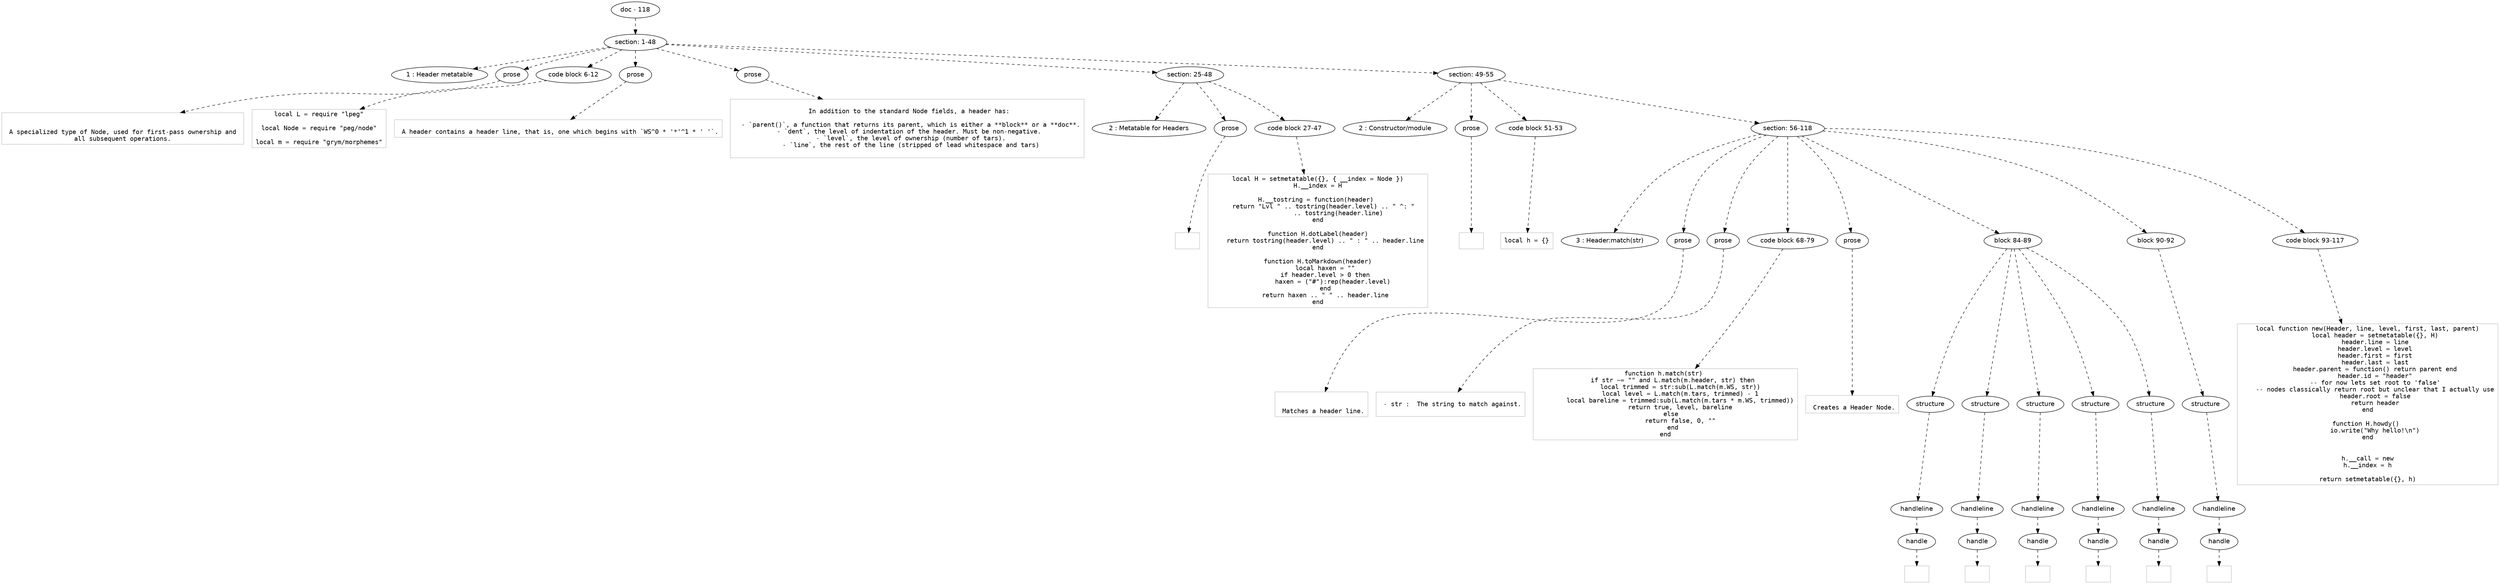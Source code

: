 digraph hierarchy {

node [fontname=Helvetica]
edge [style=dashed]

doc_0 [label="doc - 118"]


doc_0 -> { section_1}
{rank=same; section_1}

section_1 [label="section: 1-48"]


section_1 -> { header_2 prose_3 codeblock_4 prose_5 prose_6 section_7 section_8}
{rank=same; header_2 prose_3 codeblock_4 prose_5 prose_6 section_7 section_8}

header_2 [label="1 : Header metatable"]

prose_3 [label="prose"]

codeblock_4 [label="code block 6-12"]

prose_5 [label="prose"]

prose_6 [label="prose"]

section_7 [label="section: 25-48"]

section_8 [label="section: 49-55"]


prose_3 -> leaf_9
leaf_9  [color=Gray,shape=rectangle,fontname=Inconsolata,label="

 A specialized type of Node, used for first-pass ownership and 
 all subsequent operations. 
"]
codeblock_4 -> leaf_10
leaf_10  [color=Gray,shape=rectangle,fontname=Inconsolata,label="local L = require \"lpeg\"

local Node = require \"peg/node\"

local m = require \"grym/morphemes\""]
prose_5 -> leaf_11
leaf_11  [color=Gray,shape=rectangle,fontname=Inconsolata,label="
 A header contains a header line, that is, one which begins with `WS^0 * '*'^1 * ' '`.
"]
prose_6 -> leaf_12
leaf_12  [color=Gray,shape=rectangle,fontname=Inconsolata,label="
 In addition to the standard Node fields, a header has:
 
  - `parent()`, a function that returns its parent, which is either a **block** or a **doc**.
  - `dent`, the level of indentation of the header. Must be non-negative. 
  - `level`, the level of ownership (number of tars).
  - `line`, the rest of the line (stripped of lead whitespace and tars)

"]
section_7 -> { header_13 prose_14 codeblock_15}
{rank=same; header_13 prose_14 codeblock_15}

header_13 [label="2 : Metatable for Headers"]

prose_14 [label="prose"]

codeblock_15 [label="code block 27-47"]


prose_14 -> leaf_16
leaf_16  [color=Gray,shape=rectangle,fontname=Inconsolata,label="
"]
codeblock_15 -> leaf_17
leaf_17  [color=Gray,shape=rectangle,fontname=Inconsolata,label="local H = setmetatable({}, { __index = Node })
H.__index = H

H.__tostring = function(header) 
    return \"Lvl \" .. tostring(header.level) .. \" ^: \" 
           .. tostring(header.line)
end

function H.dotLabel(header)
    return tostring(header.level) .. \" : \" .. header.line
end

function H.toMarkdown(header)
    local haxen = \"\"
    if header.level > 0 then
        haxen = (\"#\"):rep(header.level)
    end
    return haxen .. \" \" .. header.line
end"]
section_8 -> { header_18 prose_19 codeblock_20 section_21}
{rank=same; header_18 prose_19 codeblock_20 section_21}

header_18 [label="2 : Constructor/module"]

prose_19 [label="prose"]

codeblock_20 [label="code block 51-53"]

section_21 [label="section: 56-118"]


prose_19 -> leaf_22
leaf_22  [color=Gray,shape=rectangle,fontname=Inconsolata,label="
"]
codeblock_20 -> leaf_23
leaf_23  [color=Gray,shape=rectangle,fontname=Inconsolata,label="local h = {}"]
section_21 -> { header_24 prose_25 prose_26 codeblock_27 prose_28 block_29 block_30 codeblock_31}
{rank=same; header_24 prose_25 prose_26 codeblock_27 prose_28 block_29 block_30 codeblock_31}

header_24 [label="3 : Header:match(str)"]

prose_25 [label="prose"]

prose_26 [label="prose"]

codeblock_27 [label="code block 68-79"]

prose_28 [label="prose"]

block_29 [label="block 84-89"]

block_30 [label="block 90-92"]

codeblock_31 [label="code block 93-117"]


prose_25 -> leaf_32
leaf_32  [color=Gray,shape=rectangle,fontname=Inconsolata,label="

 Matches a header line.
"]
prose_26 -> leaf_33
leaf_33  [color=Gray,shape=rectangle,fontname=Inconsolata,label="
 - str :  The string to match against.
 "]
codeblock_27 -> leaf_34
leaf_34  [color=Gray,shape=rectangle,fontname=Inconsolata,label="function h.match(str) 
    if str ~= \"\" and L.match(m.header, str) then
        local trimmed = str:sub(L.match(m.WS, str))
        local level = L.match(m.tars, trimmed) - 1
        local bareline = trimmed:sub(L.match(m.tars * m.WS, trimmed))
        return true, level, bareline
    else 
        return false, 0, \"\"
    end
end"]
prose_28 -> leaf_35
leaf_35  [color=Gray,shape=rectangle,fontname=Inconsolata,label="
 Creates a Header Node.
"]
block_29 -> { structure_36 structure_37 structure_38 structure_39 structure_40}
{rank=same; structure_36 structure_37 structure_38 structure_39 structure_40}

structure_36 [label="structure"]

structure_37 [label="structure"]

structure_38 [label="structure"]

structure_39 [label="structure"]

structure_40 [label="structure"]


structure_36 -> { handleline_41}
{rank=same; handleline_41}

handleline_41 [label="handleline"]


handleline_41 -> { handle_42}
{rank=same; handle_42}

handle_42 [label="handle"]


handle_42 -> leaf_43
leaf_43  [color=Gray,shape=rectangle,fontname=Inconsolata,label=""]
structure_37 -> { handleline_44}
{rank=same; handleline_44}

handleline_44 [label="handleline"]


handleline_44 -> { handle_45}
{rank=same; handle_45}

handle_45 [label="handle"]


handle_45 -> leaf_46
leaf_46  [color=Gray,shape=rectangle,fontname=Inconsolata,label=""]
structure_38 -> { handleline_47}
{rank=same; handleline_47}

handleline_47 [label="handleline"]


handleline_47 -> { handle_48}
{rank=same; handle_48}

handle_48 [label="handle"]


handle_48 -> leaf_49
leaf_49  [color=Gray,shape=rectangle,fontname=Inconsolata,label=""]
structure_39 -> { handleline_50}
{rank=same; handleline_50}

handleline_50 [label="handleline"]


handleline_50 -> { handle_51}
{rank=same; handle_51}

handle_51 [label="handle"]


handle_51 -> leaf_52
leaf_52  [color=Gray,shape=rectangle,fontname=Inconsolata,label=""]
structure_40 -> { handleline_53}
{rank=same; handleline_53}

handleline_53 [label="handleline"]


handleline_53 -> { handle_54}
{rank=same; handle_54}

handle_54 [label="handle"]


handle_54 -> leaf_55
leaf_55  [color=Gray,shape=rectangle,fontname=Inconsolata,label=""]
block_30 -> { structure_56}
{rank=same; structure_56}

structure_56 [label="structure"]


structure_56 -> { handleline_57}
{rank=same; handleline_57}

handleline_57 [label="handleline"]


handleline_57 -> { handle_58}
{rank=same; handle_58}

handle_58 [label="handle"]


handle_58 -> leaf_59
leaf_59  [color=Gray,shape=rectangle,fontname=Inconsolata,label=""]
codeblock_31 -> leaf_60
leaf_60  [color=Gray,shape=rectangle,fontname=Inconsolata,label="local function new(Header, line, level, first, last, parent)
    local header = setmetatable({}, H)
    header.line = line
    header.level = level
    header.first = first
    header.last = last
    header.parent = function() return parent end
    header.id = \"header\"
    -- for now lets set root to 'false'
    -- nodes classically return root but unclear that I actually use
    header.root = false
    return header
end

function H.howdy() 
    io.write(\"Why hello!\\n\")
end


h.__call = new
h.__index = h

return setmetatable({}, h)"]

}
